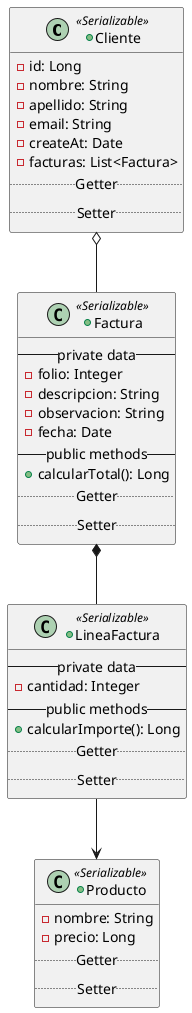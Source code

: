 @startuml

+class Cliente <<Serializable>> {
    -id: Long
    -nombre: String
    -apellido: String
    -email: String
    -createAt: Date
    -facturas: List<Factura>
    .. Getter ..
    .. Setter ..
}

+class Factura <<Serializable>> {
    -- private data --
    -folio: Integer
    -descripcion: String
    -observacion: String
    -fecha: Date
    -- public methods --
    +calcularTotal(): Long
    .. Getter ..
    .. Setter ..
}

+class LineaFactura <<Serializable>> {
    -- private data --
    -cantidad: Integer
    -- public methods --
    +calcularImporte(): Long
    .. Getter ..
    .. Setter ..
}

+class Producto <<Serializable>> {
    -nombre: String
    -precio: Long
    .. Getter ..
    .. Setter ..
}

Cliente o-- Factura
Factura *-- LineaFactura
LineaFactura --> Producto

@enduml

